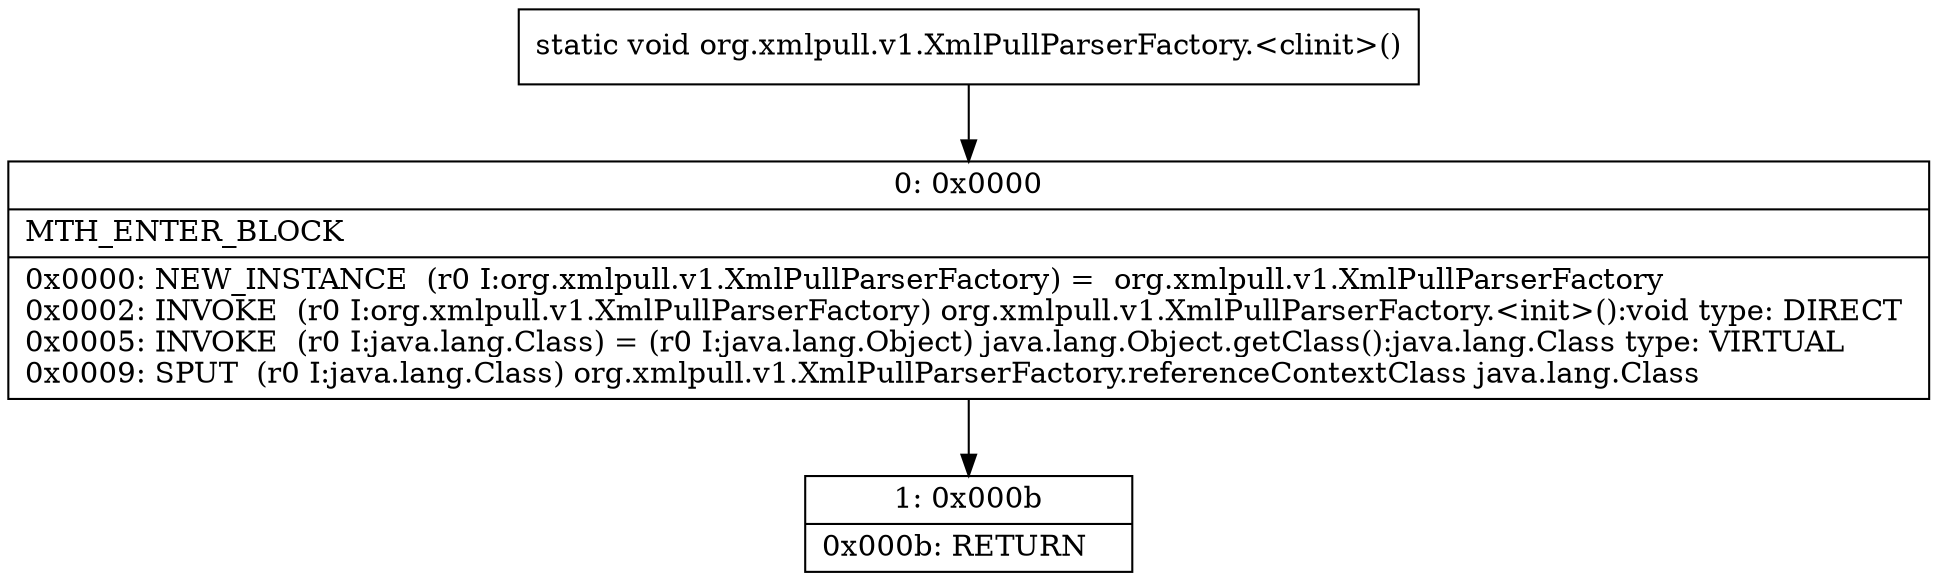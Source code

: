 digraph "CFG fororg.xmlpull.v1.XmlPullParserFactory.\<clinit\>()V" {
Node_0 [shape=record,label="{0\:\ 0x0000|MTH_ENTER_BLOCK\l|0x0000: NEW_INSTANCE  (r0 I:org.xmlpull.v1.XmlPullParserFactory) =  org.xmlpull.v1.XmlPullParserFactory \l0x0002: INVOKE  (r0 I:org.xmlpull.v1.XmlPullParserFactory) org.xmlpull.v1.XmlPullParserFactory.\<init\>():void type: DIRECT \l0x0005: INVOKE  (r0 I:java.lang.Class) = (r0 I:java.lang.Object) java.lang.Object.getClass():java.lang.Class type: VIRTUAL \l0x0009: SPUT  (r0 I:java.lang.Class) org.xmlpull.v1.XmlPullParserFactory.referenceContextClass java.lang.Class \l}"];
Node_1 [shape=record,label="{1\:\ 0x000b|0x000b: RETURN   \l}"];
MethodNode[shape=record,label="{static void org.xmlpull.v1.XmlPullParserFactory.\<clinit\>() }"];
MethodNode -> Node_0;
Node_0 -> Node_1;
}

